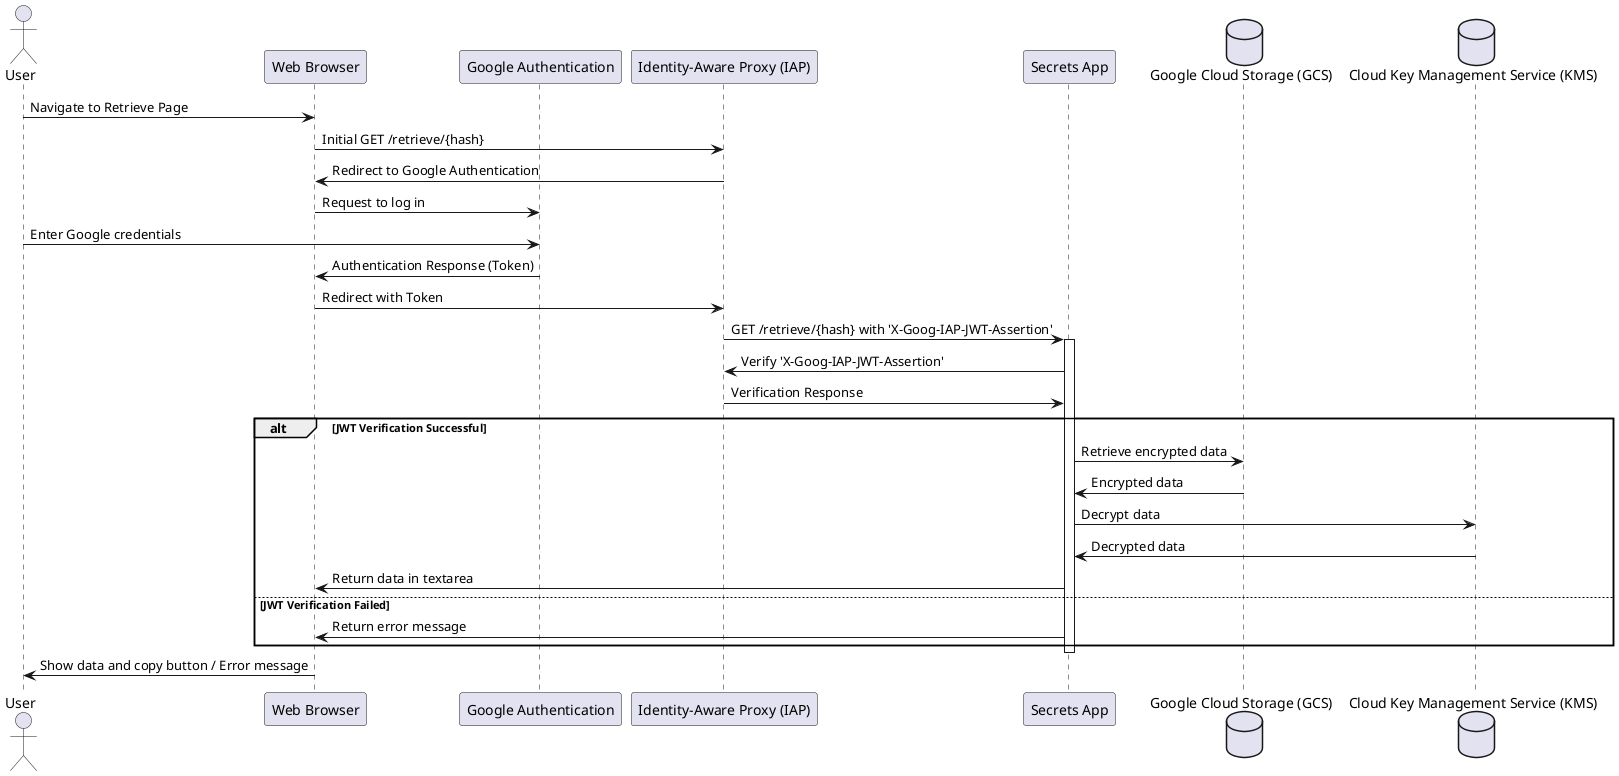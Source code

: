 @startuml

actor User
participant "Web Browser" as Browser
participant "Google Authentication" as GoogleAuth
participant "Identity-Aware Proxy (IAP)" as IAP
participant "Secrets App" as Flask
database "Google Cloud Storage (GCS)" as GCS
database "Cloud Key Management Service (KMS)" as KMS

User -> Browser : Navigate to Retrieve Page
Browser -> IAP : Initial GET /retrieve/{hash}

IAP -> Browser : Redirect to Google Authentication
Browser -> GoogleAuth : Request to log in
User -> GoogleAuth : Enter Google credentials
GoogleAuth -> Browser : Authentication Response (Token)
Browser -> IAP : Redirect with Token

IAP -> Flask : GET /retrieve/{hash} with 'X-Goog-IAP-JWT-Assertion'
activate Flask

Flask -> IAP : Verify 'X-Goog-IAP-JWT-Assertion'
IAP -> Flask : Verification Response

alt JWT Verification Successful
    Flask -> GCS : Retrieve encrypted data
    GCS -> Flask : Encrypted data
    Flask -> KMS : Decrypt data
    KMS -> Flask : Decrypted data
    Flask -> Browser : Return data in textarea
else JWT Verification Failed
    Flask -> Browser : Return error message
end

deactivate Flask
Browser -> User : Show data and copy button / Error message

@enduml

